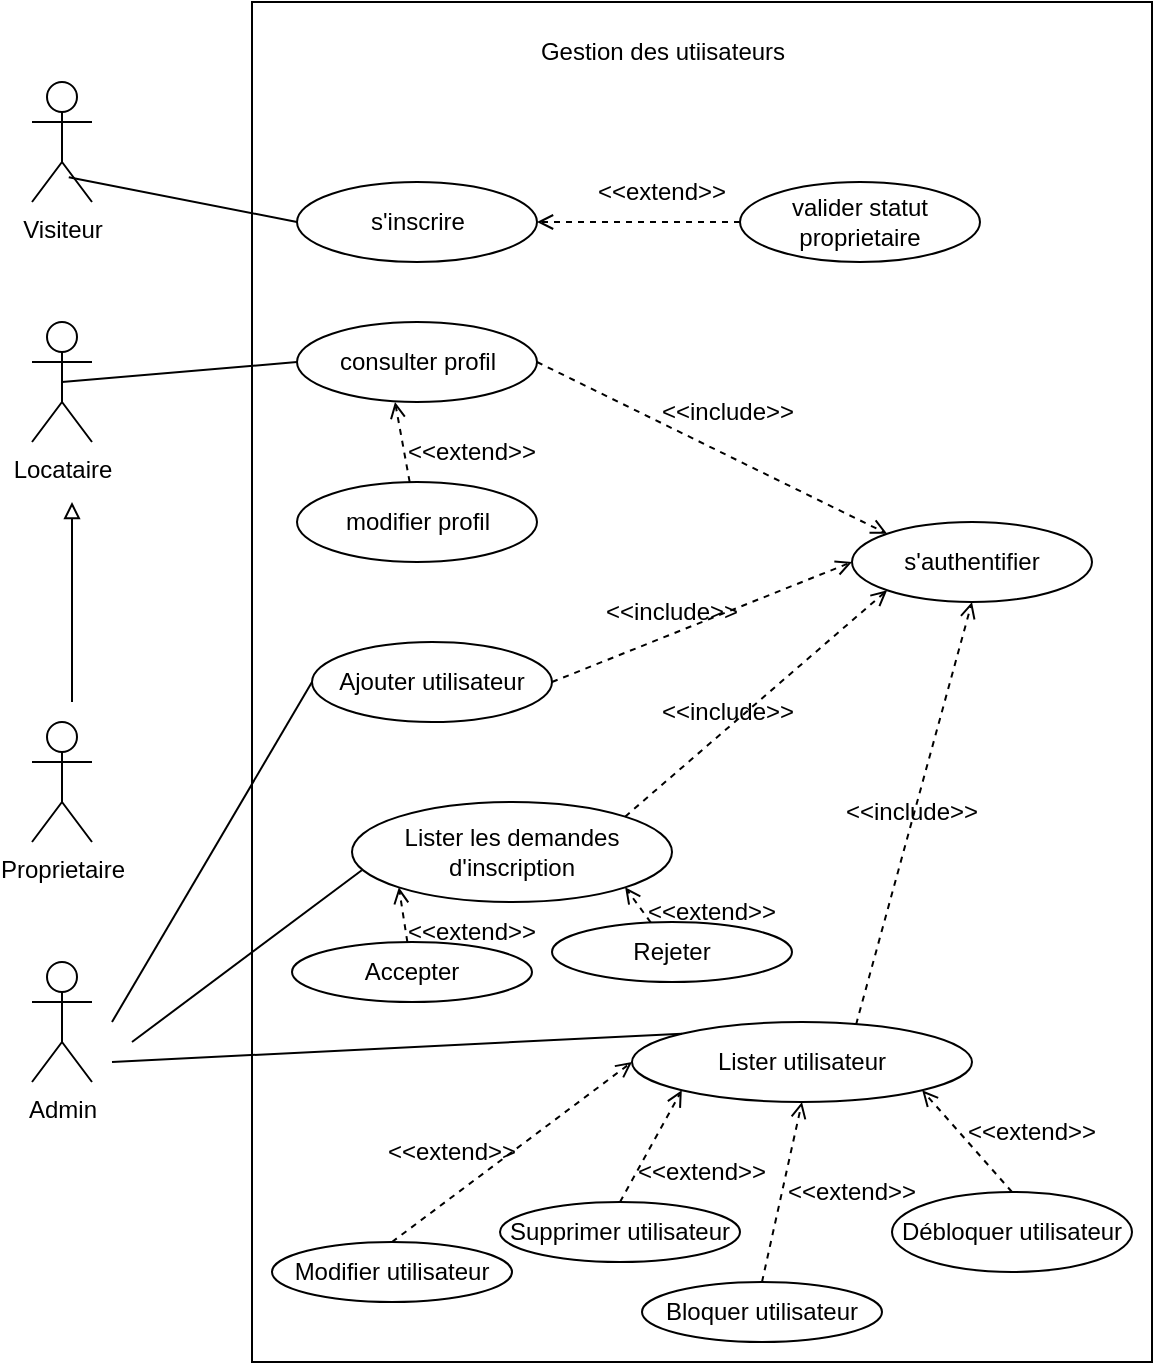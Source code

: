 <mxfile version="24.9.3">
  <diagram name="Page-1" id="qK_Wsu-0rvwlbRPcCPJc">
    <mxGraphModel dx="1114" dy="560" grid="1" gridSize="10" guides="1" tooltips="1" connect="1" arrows="1" fold="1" page="1" pageScale="1" pageWidth="827" pageHeight="1169" math="0" shadow="0">
      <root>
        <mxCell id="0" />
        <mxCell id="1" parent="0" />
        <mxCell id="EcFpb2TM-bkTd2eWVxg3-1" value="" style="rounded=0;whiteSpace=wrap;html=1;fontFamily=Times New Roman;" parent="1" vertex="1">
          <mxGeometry x="350" y="40" width="450" height="680" as="geometry" />
        </mxCell>
        <mxCell id="EcFpb2TM-bkTd2eWVxg3-3" value="&lt;font style=&quot;vertical-align: inherit;&quot;&gt;&lt;font style=&quot;vertical-align: inherit;&quot;&gt;Gestion des utiisateurs&lt;/font&gt;&lt;/font&gt;" style="text;html=1;align=center;verticalAlign=middle;whiteSpace=wrap;rounded=0;" parent="1" vertex="1">
          <mxGeometry x="492.5" y="50" width="125" height="30" as="geometry" />
        </mxCell>
        <mxCell id="EcFpb2TM-bkTd2eWVxg3-4" value="&lt;font style=&quot;vertical-align: inherit;&quot;&gt;&lt;font style=&quot;vertical-align: inherit;&quot;&gt;Visiteur&lt;/font&gt;&lt;/font&gt;" style="shape=umlActor;verticalLabelPosition=bottom;verticalAlign=top;html=1;outlineConnect=0;" parent="1" vertex="1">
          <mxGeometry x="240" y="80" width="30" height="60" as="geometry" />
        </mxCell>
        <mxCell id="EcFpb2TM-bkTd2eWVxg3-5" value="&lt;font style=&quot;vertical-align: inherit;&quot;&gt;&lt;font style=&quot;vertical-align: inherit;&quot;&gt;&lt;font style=&quot;vertical-align: inherit;&quot;&gt;&lt;font style=&quot;vertical-align: inherit;&quot;&gt;Locataire&lt;/font&gt;&lt;/font&gt;&lt;/font&gt;&lt;/font&gt;" style="shape=umlActor;verticalLabelPosition=bottom;verticalAlign=top;html=1;outlineConnect=0;" parent="1" vertex="1">
          <mxGeometry x="240" y="200" width="30" height="60" as="geometry" />
        </mxCell>
        <mxCell id="EcFpb2TM-bkTd2eWVxg3-6" value="&lt;font style=&quot;vertical-align: inherit;&quot;&gt;&lt;font style=&quot;vertical-align: inherit;&quot;&gt;Admin&lt;/font&gt;&lt;/font&gt;" style="shape=umlActor;verticalLabelPosition=bottom;verticalAlign=top;html=1;outlineConnect=0;" parent="1" vertex="1">
          <mxGeometry x="240" y="520" width="30" height="60" as="geometry" />
        </mxCell>
        <mxCell id="EcFpb2TM-bkTd2eWVxg3-7" value="&lt;font style=&quot;vertical-align: inherit;&quot;&gt;&lt;font style=&quot;vertical-align: inherit;&quot;&gt;Proprietaire&lt;/font&gt;&lt;/font&gt;" style="shape=umlActor;verticalLabelPosition=bottom;verticalAlign=top;html=1;outlineConnect=0;" parent="1" vertex="1">
          <mxGeometry x="240" y="400" width="30" height="60" as="geometry" />
        </mxCell>
        <mxCell id="EcFpb2TM-bkTd2eWVxg3-8" value="&lt;font style=&quot;vertical-align: inherit;&quot;&gt;&lt;font style=&quot;vertical-align: inherit;&quot;&gt;&lt;font style=&quot;vertical-align: inherit;&quot;&gt;&lt;font style=&quot;vertical-align: inherit;&quot;&gt;s&#39;inscrire&lt;/font&gt;&lt;/font&gt;&lt;/font&gt;&lt;/font&gt;" style="ellipse;whiteSpace=wrap;html=1;" parent="1" vertex="1">
          <mxGeometry x="372.5" y="130" width="120" height="40" as="geometry" />
        </mxCell>
        <mxCell id="EcFpb2TM-bkTd2eWVxg3-10" value="&lt;font style=&quot;vertical-align: inherit;&quot;&gt;&lt;font style=&quot;vertical-align: inherit;&quot;&gt;&lt;font style=&quot;vertical-align: inherit;&quot;&gt;&lt;font style=&quot;vertical-align: inherit;&quot;&gt;valider statut proprietaire&lt;/font&gt;&lt;/font&gt;&lt;/font&gt;&lt;/font&gt;" style="ellipse;whiteSpace=wrap;html=1;" parent="1" vertex="1">
          <mxGeometry x="594" y="130" width="120" height="40" as="geometry" />
        </mxCell>
        <mxCell id="EcFpb2TM-bkTd2eWVxg3-13" value="" style="endArrow=none;html=1;rounded=0;entryX=0;entryY=0.5;entryDx=0;entryDy=0;exitX=0.613;exitY=0.794;exitDx=0;exitDy=0;exitPerimeter=0;" parent="1" source="EcFpb2TM-bkTd2eWVxg3-4" target="EcFpb2TM-bkTd2eWVxg3-8" edge="1">
          <mxGeometry width="50" height="50" relative="1" as="geometry">
            <mxPoint x="480" y="240" as="sourcePoint" />
            <mxPoint x="530" y="190" as="targetPoint" />
          </mxGeometry>
        </mxCell>
        <mxCell id="EcFpb2TM-bkTd2eWVxg3-18" value="&lt;font style=&quot;vertical-align: inherit;&quot;&gt;&lt;font style=&quot;vertical-align: inherit;&quot;&gt;&lt;font style=&quot;vertical-align: inherit;&quot;&gt;&lt;font style=&quot;vertical-align: inherit;&quot;&gt;consulter profil&lt;/font&gt;&lt;/font&gt;&lt;/font&gt;&lt;/font&gt;" style="ellipse;whiteSpace=wrap;html=1;" parent="1" vertex="1">
          <mxGeometry x="372.5" y="200" width="120" height="40" as="geometry" />
        </mxCell>
        <mxCell id="EcFpb2TM-bkTd2eWVxg3-19" value="&lt;font style=&quot;vertical-align: inherit;&quot;&gt;&lt;font style=&quot;vertical-align: inherit;&quot;&gt;&lt;font style=&quot;vertical-align: inherit;&quot;&gt;&lt;font style=&quot;vertical-align: inherit;&quot;&gt;&lt;font style=&quot;vertical-align: inherit;&quot;&gt;&lt;font style=&quot;vertical-align: inherit;&quot;&gt;modifier profil&lt;/font&gt;&lt;/font&gt;&lt;/font&gt;&lt;/font&gt;&lt;/font&gt;&lt;/font&gt;" style="ellipse;whiteSpace=wrap;html=1;" parent="1" vertex="1">
          <mxGeometry x="372.5" y="280" width="120" height="40" as="geometry" />
        </mxCell>
        <mxCell id="EcFpb2TM-bkTd2eWVxg3-20" value="&lt;font style=&quot;vertical-align: inherit;&quot;&gt;&lt;font style=&quot;vertical-align: inherit;&quot;&gt;&lt;font style=&quot;vertical-align: inherit;&quot;&gt;&lt;font style=&quot;vertical-align: inherit;&quot;&gt;&lt;font style=&quot;vertical-align: inherit;&quot;&gt;&lt;font style=&quot;vertical-align: inherit;&quot;&gt;&lt;font style=&quot;vertical-align: inherit;&quot;&gt;&lt;font style=&quot;vertical-align: inherit;&quot;&gt;s&#39;authentifier&lt;/font&gt;&lt;/font&gt;&lt;/font&gt;&lt;/font&gt;&lt;/font&gt;&lt;/font&gt;&lt;/font&gt;&lt;/font&gt;" style="ellipse;whiteSpace=wrap;html=1;" parent="1" vertex="1">
          <mxGeometry x="650" y="300" width="120" height="40" as="geometry" />
        </mxCell>
        <mxCell id="EcFpb2TM-bkTd2eWVxg3-22" value="&lt;font style=&quot;vertical-align: inherit;&quot;&gt;&lt;font style=&quot;vertical-align: inherit;&quot;&gt;&lt;font style=&quot;vertical-align: inherit;&quot;&gt;&lt;font style=&quot;vertical-align: inherit;&quot;&gt;&lt;font style=&quot;vertical-align: inherit;&quot;&gt;&lt;font style=&quot;vertical-align: inherit;&quot;&gt;&lt;font style=&quot;vertical-align: inherit;&quot;&gt;&lt;font style=&quot;vertical-align: inherit;&quot;&gt;&lt;font style=&quot;vertical-align: inherit;&quot;&gt;&lt;font style=&quot;vertical-align: inherit;&quot;&gt;&lt;font style=&quot;vertical-align: inherit;&quot;&gt;&lt;font style=&quot;vertical-align: inherit;&quot;&gt;Ajouter utilisateur&lt;/font&gt;&lt;/font&gt;&lt;/font&gt;&lt;/font&gt;&lt;/font&gt;&lt;/font&gt;&lt;/font&gt;&lt;/font&gt;&lt;/font&gt;&lt;/font&gt;&lt;/font&gt;&lt;/font&gt;" style="ellipse;whiteSpace=wrap;html=1;" parent="1" vertex="1">
          <mxGeometry x="380" y="360" width="120" height="40" as="geometry" />
        </mxCell>
        <mxCell id="EcFpb2TM-bkTd2eWVxg3-30" value="&lt;font style=&quot;vertical-align: inherit;&quot;&gt;&lt;font style=&quot;vertical-align: inherit;&quot;&gt;&lt;font style=&quot;vertical-align: inherit;&quot;&gt;&lt;font style=&quot;vertical-align: inherit;&quot;&gt;&lt;font style=&quot;vertical-align: inherit;&quot;&gt;&lt;font style=&quot;vertical-align: inherit;&quot;&gt;&lt;font style=&quot;vertical-align: inherit;&quot;&gt;&lt;font style=&quot;vertical-align: inherit;&quot;&gt;&lt;font style=&quot;vertical-align: inherit;&quot;&gt;&lt;font style=&quot;vertical-align: inherit;&quot;&gt;&lt;font style=&quot;vertical-align: inherit;&quot;&gt;&lt;font style=&quot;vertical-align: inherit;&quot;&gt;Lister les demandes d&#39;inscription&lt;/font&gt;&lt;/font&gt;&lt;/font&gt;&lt;/font&gt;&lt;/font&gt;&lt;/font&gt;&lt;/font&gt;&lt;/font&gt;&lt;/font&gt;&lt;/font&gt;&lt;/font&gt;&lt;/font&gt;" style="ellipse;whiteSpace=wrap;html=1;" parent="1" vertex="1">
          <mxGeometry x="400" y="440" width="160" height="50" as="geometry" />
        </mxCell>
        <mxCell id="EcFpb2TM-bkTd2eWVxg3-31" value="&lt;font style=&quot;vertical-align: inherit;&quot;&gt;&lt;font style=&quot;vertical-align: inherit;&quot;&gt;&lt;font style=&quot;vertical-align: inherit;&quot;&gt;&lt;font style=&quot;vertical-align: inherit;&quot;&gt;&lt;font style=&quot;vertical-align: inherit;&quot;&gt;&lt;font style=&quot;vertical-align: inherit;&quot;&gt;&lt;font style=&quot;vertical-align: inherit;&quot;&gt;&lt;font style=&quot;vertical-align: inherit;&quot;&gt;&lt;font style=&quot;vertical-align: inherit;&quot;&gt;&lt;font style=&quot;vertical-align: inherit;&quot;&gt;&lt;font style=&quot;vertical-align: inherit;&quot;&gt;&lt;font style=&quot;vertical-align: inherit;&quot;&gt;Accepter&lt;/font&gt;&lt;/font&gt;&lt;/font&gt;&lt;/font&gt;&lt;/font&gt;&lt;/font&gt;&lt;/font&gt;&lt;/font&gt;&lt;/font&gt;&lt;/font&gt;&lt;/font&gt;&lt;/font&gt;" style="ellipse;whiteSpace=wrap;html=1;" parent="1" vertex="1">
          <mxGeometry x="370" y="510" width="120" height="30" as="geometry" />
        </mxCell>
        <mxCell id="EcFpb2TM-bkTd2eWVxg3-32" value="&lt;font style=&quot;vertical-align: inherit;&quot;&gt;&lt;font style=&quot;vertical-align: inherit;&quot;&gt;&lt;font style=&quot;vertical-align: inherit;&quot;&gt;&lt;font style=&quot;vertical-align: inherit;&quot;&gt;&lt;font style=&quot;vertical-align: inherit;&quot;&gt;&lt;font style=&quot;vertical-align: inherit;&quot;&gt;&lt;font style=&quot;vertical-align: inherit;&quot;&gt;&lt;font style=&quot;vertical-align: inherit;&quot;&gt;&lt;font style=&quot;vertical-align: inherit;&quot;&gt;&lt;font style=&quot;vertical-align: inherit;&quot;&gt;&lt;font style=&quot;vertical-align: inherit;&quot;&gt;&lt;font style=&quot;vertical-align: inherit;&quot;&gt;Rejeter&lt;/font&gt;&lt;/font&gt;&lt;/font&gt;&lt;/font&gt;&lt;/font&gt;&lt;/font&gt;&lt;/font&gt;&lt;/font&gt;&lt;/font&gt;&lt;/font&gt;&lt;/font&gt;&lt;/font&gt;" style="ellipse;whiteSpace=wrap;html=1;" parent="1" vertex="1">
          <mxGeometry x="500" y="500" width="120" height="30" as="geometry" />
        </mxCell>
        <mxCell id="EcFpb2TM-bkTd2eWVxg3-33" value="" style="endArrow=none;html=1;rounded=0;entryX=0;entryY=0.5;entryDx=0;entryDy=0;exitX=0.5;exitY=0.5;exitDx=0;exitDy=0;exitPerimeter=0;" parent="1" source="EcFpb2TM-bkTd2eWVxg3-5" target="EcFpb2TM-bkTd2eWVxg3-18" edge="1">
          <mxGeometry width="50" height="50" relative="1" as="geometry">
            <mxPoint x="275" y="218" as="sourcePoint" />
            <mxPoint x="390" y="240" as="targetPoint" />
          </mxGeometry>
        </mxCell>
        <mxCell id="EcFpb2TM-bkTd2eWVxg3-34" value="" style="endArrow=open;html=1;rounded=0;endFill=0;entryX=1;entryY=1;entryDx=0;entryDy=0;dashed=1;" parent="1" source="EcFpb2TM-bkTd2eWVxg3-19" edge="1">
          <mxGeometry width="50" height="50" relative="1" as="geometry">
            <mxPoint x="526.5" y="256" as="sourcePoint" />
            <mxPoint x="421.5" y="240" as="targetPoint" />
          </mxGeometry>
        </mxCell>
        <mxCell id="EcFpb2TM-bkTd2eWVxg3-35" value="&amp;lt;&amp;lt;extend&amp;gt;&amp;gt;" style="text;html=1;align=center;verticalAlign=middle;whiteSpace=wrap;rounded=0;" parent="1" vertex="1">
          <mxGeometry x="430" y="250" width="60" height="30" as="geometry" />
        </mxCell>
        <mxCell id="EcFpb2TM-bkTd2eWVxg3-36" value="" style="endArrow=open;html=1;rounded=0;endFill=0;entryX=0;entryY=0;entryDx=0;entryDy=0;dashed=1;exitX=1;exitY=0.5;exitDx=0;exitDy=0;" parent="1" source="EcFpb2TM-bkTd2eWVxg3-18" target="EcFpb2TM-bkTd2eWVxg3-20" edge="1">
          <mxGeometry width="50" height="50" relative="1" as="geometry">
            <mxPoint x="594" y="265" as="sourcePoint" />
            <mxPoint x="540" y="230" as="targetPoint" />
          </mxGeometry>
        </mxCell>
        <mxCell id="EcFpb2TM-bkTd2eWVxg3-39" value="&amp;lt;&amp;lt;include&amp;gt;&amp;gt;" style="text;html=1;align=center;verticalAlign=middle;whiteSpace=wrap;rounded=0;" parent="1" vertex="1">
          <mxGeometry x="557.5" y="230" width="60" height="30" as="geometry" />
        </mxCell>
        <mxCell id="EcFpb2TM-bkTd2eWVxg3-41" value="" style="endArrow=block;html=1;rounded=0;endFill=0;" parent="1" edge="1">
          <mxGeometry width="50" height="50" relative="1" as="geometry">
            <mxPoint x="260" y="390" as="sourcePoint" />
            <mxPoint x="260" y="290" as="targetPoint" />
          </mxGeometry>
        </mxCell>
        <mxCell id="EcFpb2TM-bkTd2eWVxg3-42" value="" style="endArrow=none;html=1;rounded=0;entryX=0;entryY=0.5;entryDx=0;entryDy=0;" parent="1" edge="1">
          <mxGeometry width="50" height="50" relative="1" as="geometry">
            <mxPoint x="280" y="550" as="sourcePoint" />
            <mxPoint x="380" y="380" as="targetPoint" />
          </mxGeometry>
        </mxCell>
        <mxCell id="EcFpb2TM-bkTd2eWVxg3-43" value="" style="endArrow=none;html=1;rounded=0;entryX=0;entryY=1;entryDx=0;entryDy=0;" parent="1" edge="1">
          <mxGeometry width="50" height="50" relative="1" as="geometry">
            <mxPoint x="290" y="560" as="sourcePoint" />
            <mxPoint x="404.896" y="474.142" as="targetPoint" />
          </mxGeometry>
        </mxCell>
        <mxCell id="EcFpb2TM-bkTd2eWVxg3-45" value="" style="endArrow=open;html=1;rounded=0;endFill=0;entryX=0;entryY=0.5;entryDx=0;entryDy=0;dashed=1;exitX=1;exitY=0.5;exitDx=0;exitDy=0;" parent="1" source="EcFpb2TM-bkTd2eWVxg3-22" target="EcFpb2TM-bkTd2eWVxg3-20" edge="1">
          <mxGeometry width="50" height="50" relative="1" as="geometry">
            <mxPoint x="548" y="320" as="sourcePoint" />
            <mxPoint x="690" y="396" as="targetPoint" />
          </mxGeometry>
        </mxCell>
        <mxCell id="EcFpb2TM-bkTd2eWVxg3-47" value="&amp;lt;&amp;lt;include&amp;gt;&amp;gt;" style="text;html=1;align=center;verticalAlign=middle;whiteSpace=wrap;rounded=0;" parent="1" vertex="1">
          <mxGeometry x="530" y="330" width="60" height="30" as="geometry" />
        </mxCell>
        <mxCell id="EcFpb2TM-bkTd2eWVxg3-57" value="" style="endArrow=open;html=1;rounded=0;endFill=0;dashed=1;entryX=1;entryY=1;entryDx=0;entryDy=0;" parent="1" source="EcFpb2TM-bkTd2eWVxg3-32" target="EcFpb2TM-bkTd2eWVxg3-30" edge="1">
          <mxGeometry width="50" height="50" relative="1" as="geometry">
            <mxPoint x="566" y="694" as="sourcePoint" />
            <mxPoint x="540" y="640" as="targetPoint" />
          </mxGeometry>
        </mxCell>
        <mxCell id="EcFpb2TM-bkTd2eWVxg3-58" value="" style="endArrow=open;html=1;rounded=0;endFill=0;dashed=1;entryX=0;entryY=1;entryDx=0;entryDy=0;" parent="1" source="EcFpb2TM-bkTd2eWVxg3-31" target="EcFpb2TM-bkTd2eWVxg3-30" edge="1">
          <mxGeometry width="50" height="50" relative="1" as="geometry">
            <mxPoint x="528" y="691" as="sourcePoint" />
            <mxPoint x="490" y="650" as="targetPoint" />
          </mxGeometry>
        </mxCell>
        <mxCell id="EcFpb2TM-bkTd2eWVxg3-59" value="&lt;font style=&quot;vertical-align: inherit;&quot;&gt;&lt;font style=&quot;vertical-align: inherit;&quot;&gt;&lt;font style=&quot;vertical-align: inherit;&quot;&gt;&lt;font style=&quot;vertical-align: inherit;&quot;&gt;&lt;font style=&quot;vertical-align: inherit;&quot;&gt;&lt;font style=&quot;vertical-align: inherit;&quot;&gt;&lt;font style=&quot;vertical-align: inherit;&quot;&gt;&lt;font style=&quot;vertical-align: inherit;&quot;&gt;&lt;font style=&quot;vertical-align: inherit;&quot;&gt;&lt;font style=&quot;vertical-align: inherit;&quot;&gt;&lt;font style=&quot;vertical-align: inherit;&quot;&gt;&lt;font style=&quot;vertical-align: inherit;&quot;&gt;Lister utilisateur&lt;/font&gt;&lt;/font&gt;&lt;/font&gt;&lt;/font&gt;&lt;/font&gt;&lt;/font&gt;&lt;/font&gt;&lt;/font&gt;&lt;/font&gt;&lt;/font&gt;&lt;/font&gt;&lt;/font&gt;" style="ellipse;whiteSpace=wrap;html=1;" parent="1" vertex="1">
          <mxGeometry x="540" y="550" width="170" height="40" as="geometry" />
        </mxCell>
        <mxCell id="EcFpb2TM-bkTd2eWVxg3-60" value="&lt;font style=&quot;vertical-align: inherit;&quot;&gt;&lt;font style=&quot;vertical-align: inherit;&quot;&gt;&lt;font style=&quot;vertical-align: inherit;&quot;&gt;&lt;font style=&quot;vertical-align: inherit;&quot;&gt;&lt;font style=&quot;vertical-align: inherit;&quot;&gt;&lt;font style=&quot;vertical-align: inherit;&quot;&gt;&lt;font style=&quot;vertical-align: inherit;&quot;&gt;&lt;font style=&quot;vertical-align: inherit;&quot;&gt;&lt;font style=&quot;vertical-align: inherit;&quot;&gt;&lt;font style=&quot;vertical-align: inherit;&quot;&gt;&lt;font style=&quot;vertical-align: inherit;&quot;&gt;&lt;font style=&quot;vertical-align: inherit;&quot;&gt;Modifier utilisateur&lt;/font&gt;&lt;/font&gt;&lt;/font&gt;&lt;/font&gt;&lt;/font&gt;&lt;/font&gt;&lt;/font&gt;&lt;/font&gt;&lt;/font&gt;&lt;/font&gt;&lt;/font&gt;&lt;/font&gt;" style="ellipse;whiteSpace=wrap;html=1;" parent="1" vertex="1">
          <mxGeometry x="360" y="660" width="120" height="30" as="geometry" />
        </mxCell>
        <mxCell id="EcFpb2TM-bkTd2eWVxg3-61" value="&lt;font style=&quot;vertical-align: inherit;&quot;&gt;&lt;font style=&quot;vertical-align: inherit;&quot;&gt;&lt;font style=&quot;vertical-align: inherit;&quot;&gt;&lt;font style=&quot;vertical-align: inherit;&quot;&gt;&lt;font style=&quot;vertical-align: inherit;&quot;&gt;&lt;font style=&quot;vertical-align: inherit;&quot;&gt;&lt;font style=&quot;vertical-align: inherit;&quot;&gt;&lt;font style=&quot;vertical-align: inherit;&quot;&gt;&lt;font style=&quot;vertical-align: inherit;&quot;&gt;&lt;font style=&quot;vertical-align: inherit;&quot;&gt;&lt;font style=&quot;vertical-align: inherit;&quot;&gt;&lt;font style=&quot;vertical-align: inherit;&quot;&gt;Supprimer utilisateur&lt;/font&gt;&lt;/font&gt;&lt;/font&gt;&lt;/font&gt;&lt;/font&gt;&lt;/font&gt;&lt;/font&gt;&lt;/font&gt;&lt;/font&gt;&lt;/font&gt;&lt;/font&gt;&lt;/font&gt;" style="ellipse;whiteSpace=wrap;html=1;" parent="1" vertex="1">
          <mxGeometry x="474" y="640" width="120" height="30" as="geometry" />
        </mxCell>
        <mxCell id="EcFpb2TM-bkTd2eWVxg3-62" value="&lt;font style=&quot;vertical-align: inherit;&quot;&gt;&lt;font style=&quot;vertical-align: inherit;&quot;&gt;&lt;font style=&quot;vertical-align: inherit;&quot;&gt;&lt;font style=&quot;vertical-align: inherit;&quot;&gt;&lt;font style=&quot;vertical-align: inherit;&quot;&gt;&lt;font style=&quot;vertical-align: inherit;&quot;&gt;&lt;font style=&quot;vertical-align: inherit;&quot;&gt;&lt;font style=&quot;vertical-align: inherit;&quot;&gt;&lt;font style=&quot;vertical-align: inherit;&quot;&gt;&lt;font style=&quot;vertical-align: inherit;&quot;&gt;&lt;font style=&quot;vertical-align: inherit;&quot;&gt;&lt;font style=&quot;vertical-align: inherit;&quot;&gt;Bloquer utilisateur&lt;/font&gt;&lt;/font&gt;&lt;/font&gt;&lt;/font&gt;&lt;/font&gt;&lt;/font&gt;&lt;/font&gt;&lt;/font&gt;&lt;/font&gt;&lt;/font&gt;&lt;/font&gt;&lt;/font&gt;" style="ellipse;whiteSpace=wrap;html=1;" parent="1" vertex="1">
          <mxGeometry x="545" y="680" width="120" height="30" as="geometry" />
        </mxCell>
        <mxCell id="EcFpb2TM-bkTd2eWVxg3-63" value="&lt;font style=&quot;vertical-align: inherit;&quot;&gt;&lt;font style=&quot;vertical-align: inherit;&quot;&gt;&lt;font style=&quot;vertical-align: inherit;&quot;&gt;&lt;font style=&quot;vertical-align: inherit;&quot;&gt;&lt;font style=&quot;vertical-align: inherit;&quot;&gt;&lt;font style=&quot;vertical-align: inherit;&quot;&gt;&lt;font style=&quot;vertical-align: inherit;&quot;&gt;&lt;font style=&quot;vertical-align: inherit;&quot;&gt;&lt;font style=&quot;vertical-align: inherit;&quot;&gt;&lt;font style=&quot;vertical-align: inherit;&quot;&gt;&lt;font style=&quot;vertical-align: inherit;&quot;&gt;&lt;font style=&quot;vertical-align: inherit;&quot;&gt;Débloquer utilisateur&lt;/font&gt;&lt;/font&gt;&lt;/font&gt;&lt;/font&gt;&lt;/font&gt;&lt;/font&gt;&lt;/font&gt;&lt;/font&gt;&lt;/font&gt;&lt;/font&gt;&lt;/font&gt;&lt;/font&gt;" style="ellipse;whiteSpace=wrap;html=1;" parent="1" vertex="1">
          <mxGeometry x="670" y="635" width="120" height="40" as="geometry" />
        </mxCell>
        <mxCell id="EcFpb2TM-bkTd2eWVxg3-64" value="" style="endArrow=open;html=1;rounded=0;endFill=0;entryX=0.5;entryY=1;entryDx=0;entryDy=0;dashed=1;exitX=0.659;exitY=0.033;exitDx=0;exitDy=0;exitPerimeter=0;" parent="1" source="EcFpb2TM-bkTd2eWVxg3-59" target="EcFpb2TM-bkTd2eWVxg3-20" edge="1">
          <mxGeometry width="50" height="50" relative="1" as="geometry">
            <mxPoint x="510" y="390" as="sourcePoint" />
            <mxPoint x="678" y="330" as="targetPoint" />
          </mxGeometry>
        </mxCell>
        <mxCell id="EcFpb2TM-bkTd2eWVxg3-65" value="&amp;lt;&amp;lt;include&amp;gt;&amp;gt;" style="text;html=1;align=center;verticalAlign=middle;whiteSpace=wrap;rounded=0;" parent="1" vertex="1">
          <mxGeometry x="650" y="430" width="60" height="30" as="geometry" />
        </mxCell>
        <mxCell id="EcFpb2TM-bkTd2eWVxg3-66" value="" style="endArrow=open;html=1;rounded=0;endFill=0;entryX=0;entryY=0.5;entryDx=0;entryDy=0;dashed=1;exitX=0.5;exitY=0;exitDx=0;exitDy=0;" parent="1" source="EcFpb2TM-bkTd2eWVxg3-60" target="EcFpb2TM-bkTd2eWVxg3-59" edge="1">
          <mxGeometry width="50" height="50" relative="1" as="geometry">
            <mxPoint x="421.5" y="530" as="sourcePoint" />
            <mxPoint x="414" y="490" as="targetPoint" />
          </mxGeometry>
        </mxCell>
        <mxCell id="EcFpb2TM-bkTd2eWVxg3-67" value="" style="endArrow=open;html=1;rounded=0;endFill=0;dashed=1;exitX=0.5;exitY=0;exitDx=0;exitDy=0;entryX=0;entryY=1;entryDx=0;entryDy=0;" parent="1" source="EcFpb2TM-bkTd2eWVxg3-61" target="EcFpb2TM-bkTd2eWVxg3-59" edge="1">
          <mxGeometry width="50" height="50" relative="1" as="geometry">
            <mxPoint x="520" y="530" as="sourcePoint" />
            <mxPoint x="520" y="480" as="targetPoint" />
          </mxGeometry>
        </mxCell>
        <mxCell id="EcFpb2TM-bkTd2eWVxg3-68" value="" style="endArrow=open;html=1;rounded=0;endFill=0;entryX=0.5;entryY=1;entryDx=0;entryDy=0;dashed=1;exitX=0.5;exitY=0;exitDx=0;exitDy=0;" parent="1" source="EcFpb2TM-bkTd2eWVxg3-62" target="EcFpb2TM-bkTd2eWVxg3-59" edge="1">
          <mxGeometry width="50" height="50" relative="1" as="geometry">
            <mxPoint x="610" y="502" as="sourcePoint" />
            <mxPoint x="540" y="450" as="targetPoint" />
          </mxGeometry>
        </mxCell>
        <mxCell id="EcFpb2TM-bkTd2eWVxg3-69" value="" style="endArrow=open;html=1;rounded=0;endFill=0;entryX=1;entryY=1;entryDx=0;entryDy=0;dashed=1;exitX=0.5;exitY=0;exitDx=0;exitDy=0;" parent="1" source="EcFpb2TM-bkTd2eWVxg3-63" target="EcFpb2TM-bkTd2eWVxg3-59" edge="1">
          <mxGeometry width="50" height="50" relative="1" as="geometry">
            <mxPoint x="645" y="481" as="sourcePoint" />
            <mxPoint x="540" y="450" as="targetPoint" />
          </mxGeometry>
        </mxCell>
        <mxCell id="EcFpb2TM-bkTd2eWVxg3-71" value="" style="endArrow=open;html=1;rounded=0;endFill=0;entryX=0;entryY=1;entryDx=0;entryDy=0;dashed=1;exitX=1;exitY=0;exitDx=0;exitDy=0;" parent="1" source="EcFpb2TM-bkTd2eWVxg3-30" target="EcFpb2TM-bkTd2eWVxg3-20" edge="1">
          <mxGeometry width="50" height="50" relative="1" as="geometry">
            <mxPoint x="620" y="556" as="sourcePoint" />
            <mxPoint x="633" y="320" as="targetPoint" />
          </mxGeometry>
        </mxCell>
        <mxCell id="EcFpb2TM-bkTd2eWVxg3-72" value="&amp;lt;&amp;lt;include&amp;gt;&amp;gt;" style="text;html=1;align=center;verticalAlign=middle;whiteSpace=wrap;rounded=0;" parent="1" vertex="1">
          <mxGeometry x="557.5" y="380" width="60" height="30" as="geometry" />
        </mxCell>
        <mxCell id="EcFpb2TM-bkTd2eWVxg3-73" value="" style="endArrow=none;html=1;rounded=0;entryX=0;entryY=0;entryDx=0;entryDy=0;" parent="1" target="EcFpb2TM-bkTd2eWVxg3-59" edge="1">
          <mxGeometry width="50" height="50" relative="1" as="geometry">
            <mxPoint x="280" y="570" as="sourcePoint" />
            <mxPoint x="464.9" y="563.259" as="targetPoint" />
          </mxGeometry>
        </mxCell>
        <mxCell id="EcFpb2TM-bkTd2eWVxg3-74" value="&amp;lt;&amp;lt;extend&amp;gt;&amp;gt;" style="text;html=1;align=center;verticalAlign=middle;whiteSpace=wrap;rounded=0;" parent="1" vertex="1">
          <mxGeometry x="420" y="600" width="60" height="30" as="geometry" />
        </mxCell>
        <mxCell id="EcFpb2TM-bkTd2eWVxg3-76" value="&amp;lt;&amp;lt;extend&amp;gt;&amp;gt;" style="text;html=1;align=center;verticalAlign=middle;whiteSpace=wrap;rounded=0;" parent="1" vertex="1">
          <mxGeometry x="620" y="620" width="60" height="30" as="geometry" />
        </mxCell>
        <mxCell id="EcFpb2TM-bkTd2eWVxg3-77" value="&amp;lt;&amp;lt;extend&amp;gt;&amp;gt;" style="text;html=1;align=center;verticalAlign=middle;whiteSpace=wrap;rounded=0;" parent="1" vertex="1">
          <mxGeometry x="710" y="590" width="60" height="30" as="geometry" />
        </mxCell>
        <mxCell id="EcFpb2TM-bkTd2eWVxg3-78" value="&amp;lt;&amp;lt;extend&amp;gt;&amp;gt;" style="text;html=1;align=center;verticalAlign=middle;whiteSpace=wrap;rounded=0;" parent="1" vertex="1">
          <mxGeometry x="545" y="610" width="60" height="30" as="geometry" />
        </mxCell>
        <mxCell id="EcFpb2TM-bkTd2eWVxg3-79" value="&amp;lt;&amp;lt;extend&amp;gt;&amp;gt;" style="text;html=1;align=center;verticalAlign=middle;whiteSpace=wrap;rounded=0;" parent="1" vertex="1">
          <mxGeometry x="430" y="490" width="60" height="30" as="geometry" />
        </mxCell>
        <mxCell id="EcFpb2TM-bkTd2eWVxg3-80" value="&amp;lt;&amp;lt;extend&amp;gt;&amp;gt;" style="text;html=1;align=center;verticalAlign=middle;whiteSpace=wrap;rounded=0;" parent="1" vertex="1">
          <mxGeometry x="550" y="480" width="60" height="30" as="geometry" />
        </mxCell>
        <mxCell id="n3hGs5lfUDH60UA9f6uJ-2" value="" style="endArrow=open;html=1;rounded=0;endFill=0;entryX=1;entryY=0.5;entryDx=0;entryDy=0;dashed=1;exitX=0;exitY=0.5;exitDx=0;exitDy=0;" edge="1" parent="1" source="EcFpb2TM-bkTd2eWVxg3-10" target="EcFpb2TM-bkTd2eWVxg3-8">
          <mxGeometry width="50" height="50" relative="1" as="geometry">
            <mxPoint x="430" y="67" as="sourcePoint" />
            <mxPoint x="605" y="153" as="targetPoint" />
          </mxGeometry>
        </mxCell>
        <mxCell id="n3hGs5lfUDH60UA9f6uJ-3" value="&lt;font style=&quot;vertical-align: inherit;&quot;&gt;&lt;font style=&quot;vertical-align: inherit;&quot;&gt;&amp;lt;&amp;lt;extend&amp;gt;&amp;gt;&lt;/font&gt;&lt;/font&gt;" style="text;html=1;align=center;verticalAlign=middle;whiteSpace=wrap;rounded=0;" vertex="1" parent="1">
          <mxGeometry x="525" y="120" width="60" height="30" as="geometry" />
        </mxCell>
      </root>
    </mxGraphModel>
  </diagram>
</mxfile>

